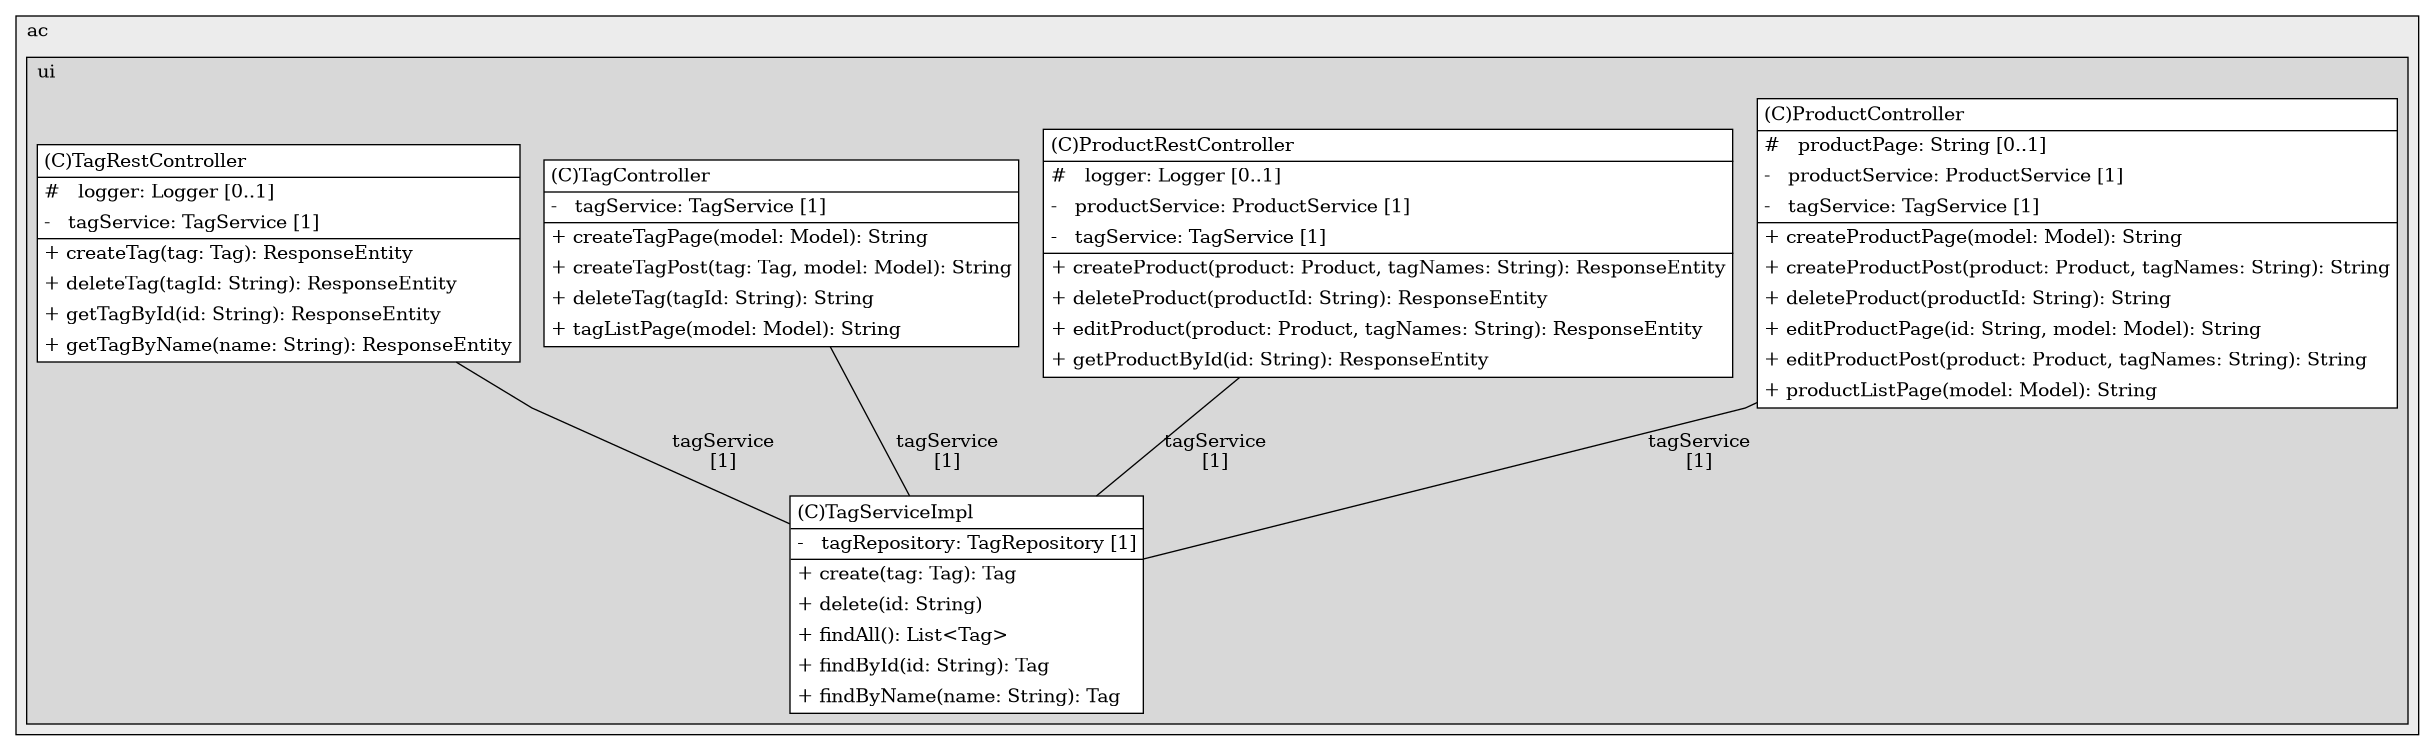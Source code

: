 @startuml

/' diagram meta data start
config=StructureConfiguration;
{
  "projectClassification": {
    "searchMode": "OpenProject", // OpenProject, AllProjects
    "includedProjects": "",
    "pathEndKeywords": "*.impl",
    "isClientPath": "",
    "isClientName": "",
    "isTestPath": "",
    "isTestName": "",
    "isMappingPath": "",
    "isMappingName": "",
    "isDataAccessPath": "",
    "isDataAccessName": "",
    "isDataStructurePath": "",
    "isDataStructureName": "",
    "isInterfaceStructuresPath": "",
    "isInterfaceStructuresName": "",
    "isEntryPointPath": "",
    "isEntryPointName": "",
    "treatFinalFieldsAsMandatory": false
  },
  "graphRestriction": {
    "classPackageExcludeFilter": "",
    "classPackageIncludeFilter": "",
    "classNameExcludeFilter": "",
    "classNameIncludeFilter": "",
    "methodNameExcludeFilter": "",
    "methodNameIncludeFilter": "",
    "removeByInheritance": "", // inheritance/annotation based filtering is done in a second step
    "removeByAnnotation": "",
    "removeByClassPackage": "", // cleanup the graph after inheritance/annotation based filtering is done
    "removeByClassName": "",
    "cutMappings": false,
    "cutEnum": true,
    "cutTests": true,
    "cutClient": true,
    "cutDataAccess": true,
    "cutInterfaceStructures": true,
    "cutDataStructures": true,
    "cutGetterAndSetter": true,
    "cutConstructors": true
  },
  "graphTraversal": {
    "forwardDepth": 3,
    "backwardDepth": 3,
    "classPackageExcludeFilter": "",
    "classPackageIncludeFilter": "",
    "classNameExcludeFilter": "",
    "classNameIncludeFilter": "",
    "methodNameExcludeFilter": "",
    "methodNameIncludeFilter": "",
    "hideMappings": false,
    "hideDataStructures": false,
    "hidePrivateMethods": true,
    "hideInterfaceCalls": true, // indirection: implementation -> interface (is hidden) -> implementation
    "onlyShowApplicationEntryPoints": false, // root node is included
    "useMethodCallsForStructureDiagram": "ForwardOnly" // ForwardOnly, BothDirections, No
  },
  "details": {
    "aggregation": "GroupByClass", // ByClass, GroupByClass, None
    "showClassGenericTypes": true,
    "showMethods": true,
    "showMethodParameterNames": true,
    "showMethodParameterTypes": true,
    "showMethodReturnType": true,
    "showPackageLevels": 2,
    "showDetailedClassStructure": true
  },
  "rootClass": "id.ac.ui.cs.advprog.productservice.service.TagServiceImpl",
  "extensionCallbackMethod": "" // qualified.class.name#methodName - signature: public static String method(String)
}
diagram meta data end '/



digraph g {
    rankdir="TB"
    splines=polyline
    

'nodes 
subgraph cluster_3106 { 
   	label=ac
	labeljust=l
	fillcolor="#ececec"
	style=filled
   
   subgraph cluster_92578784 { 
   	label=ui
	labeljust=l
	fillcolor="#d8d8d8"
	style=filled
   
   ProductController767523206[
	label=<<TABLE BORDER="1" CELLBORDER="0" CELLPADDING="4" CELLSPACING="0">
<TR><TD ALIGN="LEFT" >(C)ProductController</TD></TR>
<HR/>
<TR><TD ALIGN="LEFT" >#   productPage: String [0..1]</TD></TR>
<TR><TD ALIGN="LEFT" >-   productService: ProductService [1]</TD></TR>
<TR><TD ALIGN="LEFT" >-   tagService: TagService [1]</TD></TR>
<HR/>
<TR><TD ALIGN="LEFT" >+ createProductPage(model: Model): String</TD></TR>
<TR><TD ALIGN="LEFT" >+ createProductPost(product: Product, tagNames: String): String</TD></TR>
<TR><TD ALIGN="LEFT" >+ deleteProduct(productId: String): String</TD></TR>
<TR><TD ALIGN="LEFT" >+ editProductPage(id: String, model: Model): String</TD></TR>
<TR><TD ALIGN="LEFT" >+ editProductPost(product: Product, tagNames: String): String</TD></TR>
<TR><TD ALIGN="LEFT" >+ productListPage(model: Model): String</TD></TR>
</TABLE>>
	style=filled
	margin=0
	shape=plaintext
	fillcolor="#FFFFFF"
];

ProductRestController767523206[
	label=<<TABLE BORDER="1" CELLBORDER="0" CELLPADDING="4" CELLSPACING="0">
<TR><TD ALIGN="LEFT" >(C)ProductRestController</TD></TR>
<HR/>
<TR><TD ALIGN="LEFT" >#   logger: Logger [0..1]</TD></TR>
<TR><TD ALIGN="LEFT" >-   productService: ProductService [1]</TD></TR>
<TR><TD ALIGN="LEFT" >-   tagService: TagService [1]</TD></TR>
<HR/>
<TR><TD ALIGN="LEFT" >+ createProduct(product: Product, tagNames: String): ResponseEntity</TD></TR>
<TR><TD ALIGN="LEFT" >+ deleteProduct(productId: String): ResponseEntity</TD></TR>
<TR><TD ALIGN="LEFT" >+ editProduct(product: Product, tagNames: String): ResponseEntity</TD></TR>
<TR><TD ALIGN="LEFT" >+ getProductById(id: String): ResponseEntity</TD></TR>
</TABLE>>
	style=filled
	margin=0
	shape=plaintext
	fillcolor="#FFFFFF"
];

TagController767523206[
	label=<<TABLE BORDER="1" CELLBORDER="0" CELLPADDING="4" CELLSPACING="0">
<TR><TD ALIGN="LEFT" >(C)TagController</TD></TR>
<HR/>
<TR><TD ALIGN="LEFT" >-   tagService: TagService [1]</TD></TR>
<HR/>
<TR><TD ALIGN="LEFT" >+ createTagPage(model: Model): String</TD></TR>
<TR><TD ALIGN="LEFT" >+ createTagPost(tag: Tag, model: Model): String</TD></TR>
<TR><TD ALIGN="LEFT" >+ deleteTag(tagId: String): String</TD></TR>
<TR><TD ALIGN="LEFT" >+ tagListPage(model: Model): String</TD></TR>
</TABLE>>
	style=filled
	margin=0
	shape=plaintext
	fillcolor="#FFFFFF"
];

TagRestController767523206[
	label=<<TABLE BORDER="1" CELLBORDER="0" CELLPADDING="4" CELLSPACING="0">
<TR><TD ALIGN="LEFT" >(C)TagRestController</TD></TR>
<HR/>
<TR><TD ALIGN="LEFT" >#   logger: Logger [0..1]</TD></TR>
<TR><TD ALIGN="LEFT" >-   tagService: TagService [1]</TD></TR>
<HR/>
<TR><TD ALIGN="LEFT" >+ createTag(tag: Tag): ResponseEntity</TD></TR>
<TR><TD ALIGN="LEFT" >+ deleteTag(tagId: String): ResponseEntity</TD></TR>
<TR><TD ALIGN="LEFT" >+ getTagById(id: String): ResponseEntity</TD></TR>
<TR><TD ALIGN="LEFT" >+ getTagByName(name: String): ResponseEntity</TD></TR>
</TABLE>>
	style=filled
	margin=0
	shape=plaintext
	fillcolor="#FFFFFF"
];

TagServiceImpl253397259[
	label=<<TABLE BORDER="1" CELLBORDER="0" CELLPADDING="4" CELLSPACING="0">
<TR><TD ALIGN="LEFT" >(C)TagServiceImpl</TD></TR>
<HR/>
<TR><TD ALIGN="LEFT" >-   tagRepository: TagRepository [1]</TD></TR>
<HR/>
<TR><TD ALIGN="LEFT" >+ create(tag: Tag): Tag</TD></TR>
<TR><TD ALIGN="LEFT" >+ delete(id: String)</TD></TR>
<TR><TD ALIGN="LEFT" >+ findAll(): List&lt;Tag&gt;</TD></TR>
<TR><TD ALIGN="LEFT" >+ findById(id: String): Tag</TD></TR>
<TR><TD ALIGN="LEFT" >+ findByName(name: String): Tag</TD></TR>
</TABLE>>
	style=filled
	margin=0
	shape=plaintext
	fillcolor="#FFFFFF"
];
} 
} 

'edges    
ProductController767523206 -> TagServiceImpl253397259[label="tagService
[1]", arrowhead=none];
ProductRestController767523206 -> TagServiceImpl253397259[label="tagService
[1]", arrowhead=none];
TagController767523206 -> TagServiceImpl253397259[label="tagService
[1]", arrowhead=none];
TagRestController767523206 -> TagServiceImpl253397259[label="tagService
[1]", arrowhead=none];
    
}
@enduml